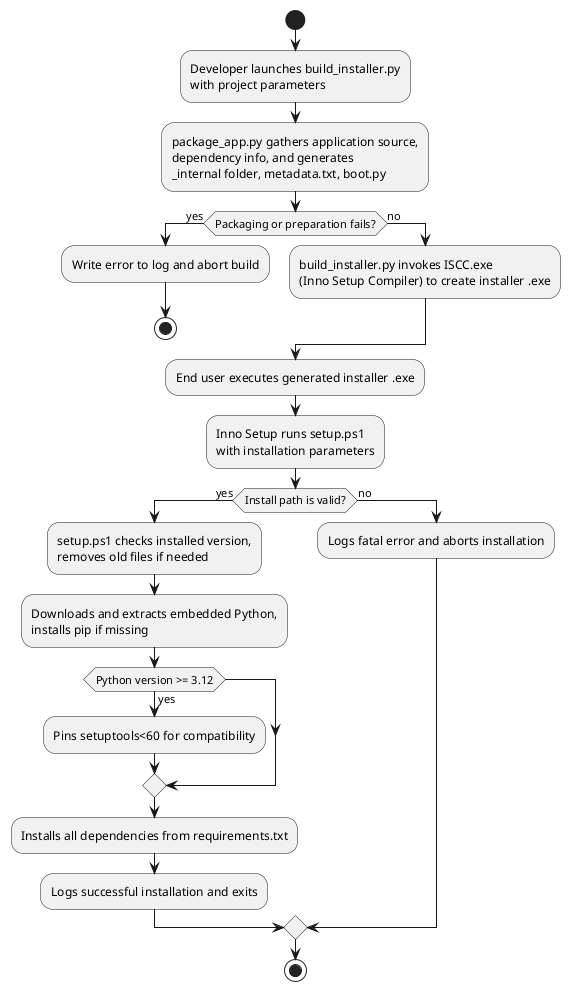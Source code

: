 @startuml
start
:Developer launches build_installer.py\nwith project parameters;
:package_app.py gathers application source,\ndependency info, and generates\n_internal folder, metadata.txt, boot.py;
if (Packaging or preparation fails?) then (yes)
    :Write error to log and abort build;
    stop
else (no)
    :build_installer.py invokes ISCC.exe\n(Inno Setup Compiler) to create installer .exe;
endif

:End user executes generated installer .exe;
:Inno Setup runs setup.ps1\nwith installation parameters;
if (Install path is valid?) then (yes)
    :setup.ps1 checks installed version,\nremoves old files if needed;
    :Downloads and extracts embedded Python,\ninstalls pip if missing;
    if (Python version >= 3.12) then (yes)
        :Pins setuptools<60 for compatibility;
    endif
    :Installs all dependencies from requirements.txt;
    :Logs successful installation and exits;
else (no)
    :Logs fatal error and aborts installation;
endif

stop
@enduml